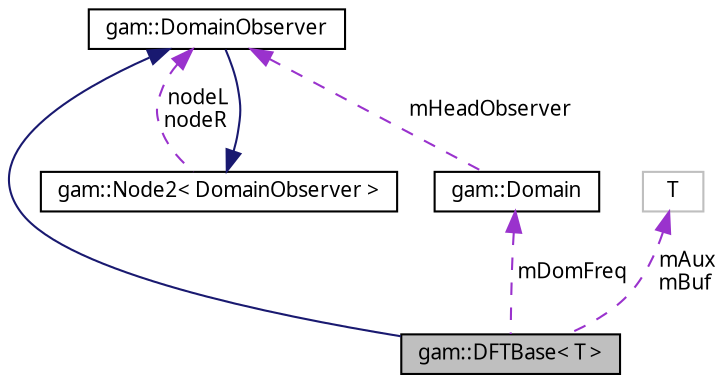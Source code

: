 digraph "gam::DFTBase&lt; T &gt;"
{
 // LATEX_PDF_SIZE
  bgcolor="transparent";
  edge [fontname="FreeSans.ttf",fontsize="10",labelfontname="FreeSans.ttf",labelfontsize="10"];
  node [fontname="FreeSans.ttf",fontsize="10",shape=record];
  Node1 [label="gam::DFTBase\< T \>",height=0.2,width=0.4,color="black", fillcolor="grey75", style="filled", fontcolor="black",tooltip="Base class for DFTs."];
  Node2 -> Node1 [dir="back",color="midnightblue",fontsize="10",style="solid",fontname="FreeSans.ttf"];
  Node2 [label="gam::DomainObserver",height=0.2,width=0.4,color="black",URL="$classgam_1_1_domain_observer.html",tooltip="Domain observer."];
  Node3 -> Node2 [dir="back",color="midnightblue",fontsize="10",style="solid",fontname="FreeSans.ttf"];
  Node3 [label="gam::Node2\< DomainObserver \>",height=0.2,width=0.4,color="black",URL="$classgam_1_1_node2.html",tooltip=" "];
  Node2 -> Node3 [dir="back",color="darkorchid3",fontsize="10",style="dashed",label=" nodeL\nnodeR" ,fontname="FreeSans.ttf"];
  Node4 -> Node1 [dir="back",color="darkorchid3",fontsize="10",style="dashed",label=" mDomFreq" ,fontname="FreeSans.ttf"];
  Node4 [label="gam::Domain",height=0.2,width=0.4,color="black",URL="$classgam_1_1_domain.html",tooltip="Domain subject."];
  Node2 -> Node4 [dir="back",color="darkorchid3",fontsize="10",style="dashed",label=" mHeadObserver" ,fontname="FreeSans.ttf"];
  Node5 -> Node1 [dir="back",color="darkorchid3",fontsize="10",style="dashed",label=" mAux\nmBuf" ,fontname="FreeSans.ttf"];
  Node5 [label="T",height=0.2,width=0.4,color="grey75",tooltip=" "];
}
